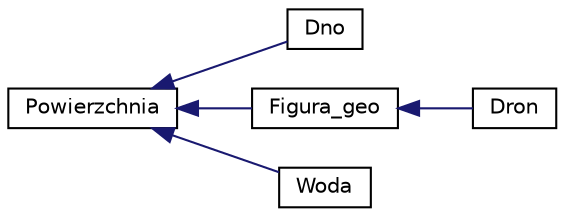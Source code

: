 digraph "Graficzna hierarchia klas"
{
  edge [fontname="Helvetica",fontsize="10",labelfontname="Helvetica",labelfontsize="10"];
  node [fontname="Helvetica",fontsize="10",shape=record];
  rankdir="LR";
  Node0 [label="Powierzchnia",height=0.2,width=0.4,color="black", fillcolor="white", style="filled",URL="$class_powierzchnia.html",tooltip="Bazowa klasa realizujaca pojecie powierzchni posiadajacej dynamiczna tablice wektorow 3D..."];
  Node0 -> Node1 [dir="back",color="midnightblue",fontsize="10",style="solid",fontname="Helvetica"];
  Node1 [label="Dno",height=0.2,width=0.4,color="black", fillcolor="white", style="filled",URL="$class_dno.html",tooltip="Pochodna klasa powierzchni, realizujaca modelowanie dna. "];
  Node0 -> Node2 [dir="back",color="midnightblue",fontsize="10",style="solid",fontname="Helvetica"];
  Node2 [label="Figura_geo",height=0.2,width=0.4,color="black", fillcolor="white", style="filled",URL="$class_figura__geo.html",tooltip="Klasa pochodna powierzchni, realizujaca modelowanie figury geometrycznej. "];
  Node2 -> Node3 [dir="back",color="midnightblue",fontsize="10",style="solid",fontname="Helvetica"];
  Node3 [label="Dron",height=0.2,width=0.4,color="black", fillcolor="white", style="filled",URL="$class_dron.html",tooltip="Klasa pochodna figury geometrycznej realizujaca modelowanie drona. "];
  Node0 -> Node4 [dir="back",color="midnightblue",fontsize="10",style="solid",fontname="Helvetica"];
  Node4 [label="Woda",height=0.2,width=0.4,color="black", fillcolor="white", style="filled",URL="$class_woda.html",tooltip="Pochodna klasa powierzchni, realizujaca modelowanie wody. "];
}
